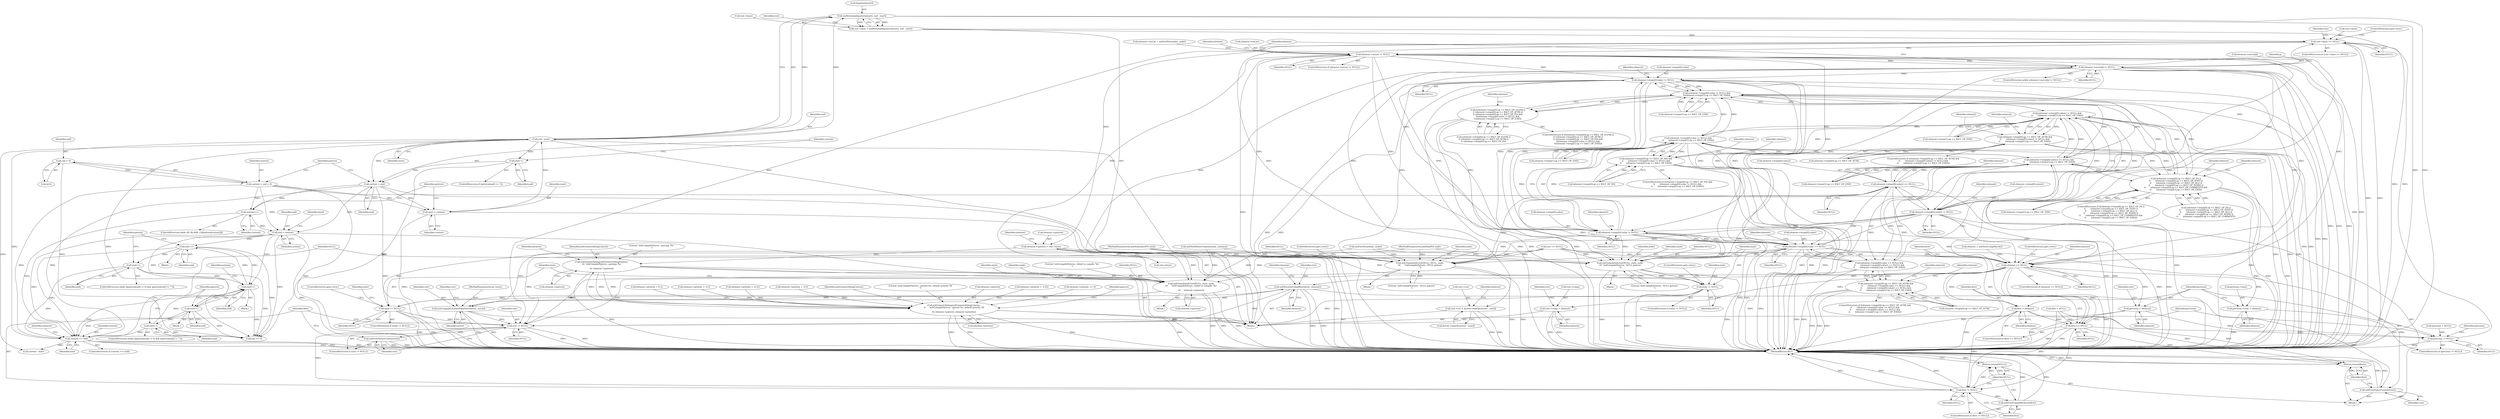 digraph "0_Chrome_094c773bb6c144f07b004ff3d1886100f157f4f6@pointer" {
"1000332" [label="(Call,xmlStrndup(&pattern[start], end - start))"];
"1000337" [label="(Call,end - start)"];
"1000284" [label="(Call,current == end)"];
"1000184" [label="(Call,current++)"];
"1000711" [label="(Call,current = end)"];
"1000709" [label="(Call,end++)"];
"1000164" [label="(Call,current = end = 0)"];
"1000166" [label="(Call,end = 0)"];
"1000258" [label="(Call,end++)"];
"1000186" [label="(Call,end = current)"];
"1000281" [label="(Call,end++)"];
"1000234" [label="(Call,end++)"];
"1000272" [label="(Call,end++)"];
"1000248" [label="(Call,end++)"];
"1000176" [label="(Call,start = current)"];
"1000328" [label="(Call,ctxt->base = xmlStrndup(&pattern[start], end - start))"];
"1000341" [label="(Call,ctxt->base == NULL)"];
"1000347" [label="(Call,ctxt->cur = &(ctxt->base)[current - start])"];
"1000359" [label="(Call,element->pattern = ctxt->base)"];
"1000398" [label="(Call,xsltGenericDebug(xsltGenericDebugContext,\n\t\t\t \"xsltCompilePattern : parsing '%s'\n\",\n\t\t\t element->pattern))"];
"1000417" [label="(Call,xsltTransformError(NULL, style, node,\n\t\t\t     \"xsltCompilePattern : failed to compile '%s'\n\",\n\t\t\t     element->pattern))"];
"1000426" [label="(Call,style != NULL)"];
"1000739" [label="(Call,ctxt != NULL)"];
"1000742" [label="(Call,xsltFreeParserContext(ctxt))"];
"1000745" [label="(Call,first != NULL)"];
"1000748" [label="(Call,xsltFreeCompMatchList(first))"];
"1000750" [label="(Return,return(NULL);)"];
"1000694" [label="(Call,xsltGenericDebug(xsltGenericDebugContext,\n\t\t     \"xsltCompilePattern : parsed %s, default priority %f\n\",\n\t\t\t element->pattern, element->priority))"];
"1000377" [label="(Call,element->nsList != NULL)"];
"1000288" [label="(Call,xsltTransformError(NULL, NULL, node,\n\t\t\t     \"xsltCompilePattern : NULL pattern\n\"))"];
"1000298" [label="(Call,element == NULL)"];
"1000304" [label="(Call,first == NULL)"];
"1000312" [label="(Call,previous != NULL)"];
"1000735" [label="(Return,return(first);)"];
"1000307" [label="(Call,first = element)"];
"1000315" [label="(Call,previous->next = element)"];
"1000320" [label="(Call,previous = element)"];
"1000323" [label="(Call,ctxt->comp = element)"];
"1000434" [label="(Call,xsltReverseCompMatch(ctxt, element))"];
"1000409" [label="(Call,xsltCompileLocationPathPattern(ctxt, novar))"];
"1000733" [label="(Call,xsltFreeParserContext(ctxt))"];
"1000384" [label="(Call,element->nsList[j] != NULL)"];
"1000476" [label="(Call,element->steps[0].value != NULL)"];
"1000475" [label="(Call,(element->steps[0].value != NULL) &&\n\t\t(element->steps[1].op == XSLT_OP_END))"];
"1000445" [label="(Call,((element->steps[0].op == XSLT_OP_ELEM) ||\n\t\t (element->steps[0].op == XSLT_OP_ATTR) ||\n\t\t (element->steps[0].op == XSLT_OP_PI)) &&\n\t\t(element->steps[0].value != NULL) &&\n\t\t(element->steps[1].op == XSLT_OP_END))"];
"1000507" [label="(Call,(element->steps[0].value2 != NULL) &&\n\t\t       (element->steps[1].op == XSLT_OP_END))"];
"1000497" [label="(Call,(element->steps[0].op == XSLT_OP_ATTR) &&\n\t\t       (element->steps[0].value2 != NULL) &&\n\t\t       (element->steps[1].op == XSLT_OP_END))"];
"1000545" [label="(Call,(element->steps[0].value != NULL) &&\n\t\t       (element->steps[1].op == XSLT_OP_END))"];
"1000535" [label="(Call,(element->steps[0].op == XSLT_OP_NS) &&\n\t\t       (element->steps[0].value != NULL) &&\n\t\t       (element->steps[1].op == XSLT_OP_END))"];
"1000593" [label="(Call,(element->steps[0].value2 == NULL) &&\n\t\t       (element->steps[1].op == XSLT_OP_END))"];
"1000583" [label="(Call,(element->steps[0].value == NULL) &&\n\t\t       (element->steps[0].value2 == NULL) &&\n\t\t       (element->steps[1].op == XSLT_OP_END))"];
"1000573" [label="(Call,(element->steps[0].op == XSLT_OP_ATTR) &&\n\t\t       (element->steps[0].value == NULL) &&\n\t\t       (element->steps[0].value2 == NULL) &&\n\t\t       (element->steps[1].op == XSLT_OP_END))"];
"1000621" [label="(Call,((element->steps[0].op == XSLT_OP_PI) ||\n\t\t       (element->steps[0].op == XSLT_OP_TEXT) ||\n\t\t       (element->steps[0].op == XSLT_OP_ALL) ||\n\t\t       (element->steps[0].op == XSLT_OP_NODE) ||\n\t\t       (element->steps[0].op == XSLT_OP_COMMENT)) &&\n\t\t       (element->steps[1].op == XSLT_OP_END))"];
"1000508" [label="(Call,element->steps[0].value2 != NULL)"];
"1000546" [label="(Call,element->steps[0].value != NULL)"];
"1000584" [label="(Call,element->steps[0].value == NULL)"];
"1000594" [label="(Call,element->steps[0].value2 == NULL)"];
"1000719" [label="(Call,xsltTransformError(NULL, style, node,\n\t\t\t \"xsltCompilePattern : NULL pattern\n\"))"];
"1000725" [label="(Call,style != NULL)"];
"1000283" [label="(ControlStructure,if (current == end))"];
"1000400" [label="(Literal,\"xsltCompilePattern : parsing '%s'\n\")"];
"1000177" [label="(Identifier,start)"];
"1000748" [label="(Call,xsltFreeCompMatchList(first))"];
"1000438" [label="(Call,element->priority == 0)"];
"1000694" [label="(Call,xsltGenericDebug(xsltGenericDebugContext,\n\t\t     \"xsltCompilePattern : parsed %s, default priority %f\n\",\n\t\t\t element->pattern, element->priority))"];
"1000385" [label="(Call,element->nsList[j])"];
"1000359" [label="(Call,element->pattern = ctxt->base)"];
"1000573" [label="(Call,(element->steps[0].op == XSLT_OP_ATTR) &&\n\t\t       (element->steps[0].value == NULL) &&\n\t\t       (element->steps[0].value2 == NULL) &&\n\t\t       (element->steps[1].op == XSLT_OP_END))"];
"1000420" [label="(Identifier,node)"];
"1000745" [label="(Call,first != NULL)"];
"1000744" [label="(ControlStructure,if (first != NULL))"];
"1000507" [label="(Call,(element->steps[0].value2 != NULL) &&\n\t\t       (element->steps[1].op == XSLT_OP_END))"];
"1000706" [label="(Identifier,pattern)"];
"1000536" [label="(Call,element->steps[0].op == XSLT_OP_NS)"];
"1000416" [label="(Block,)"];
"1000722" [label="(Identifier,node)"];
"1000727" [label="(Identifier,NULL)"];
"1000264" [label="(Identifier,pattern)"];
"1000406" [label="(Identifier,element)"];
"1000166" [label="(Call,end = 0)"];
"1000399" [label="(Identifier,xsltGenericDebugContext)"];
"1000484" [label="(Identifier,NULL)"];
"1000257" [label="(Block,)"];
"1000567" [label="(Identifier,element)"];
"1000187" [label="(Identifier,end)"];
"1000417" [label="(Call,xsltTransformError(NULL, style, node,\n\t\t\t     \"xsltCompilePattern : failed to compile '%s'\n\",\n\t\t\t     element->pattern))"];
"1000272" [label="(Call,end++)"];
"1000738" [label="(ControlStructure,if (ctxt != NULL))"];
"1000547" [label="(Call,element->steps[0].value)"];
"1000689" [label="(Call,element->priority = 0.5)"];
"1000615" [label="(Identifier,element)"];
"1000739" [label="(Call,ctxt != NULL)"];
"1000710" [label="(Identifier,end)"];
"1000498" [label="(Call,element->steps[0].op == XSLT_OP_ATTR)"];
"1000428" [label="(Identifier,NULL)"];
"1000302" [label="(ControlStructure,goto error;)"];
"1000233" [label="(Block,)"];
"1000332" [label="(Call,xmlStrndup(&pattern[start], end - start))"];
"1000260" [label="(ControlStructure,while ((pattern[end] != 0) && (pattern[end] != '\"')))"];
"1000747" [label="(Identifier,NULL)"];
"1000736" [label="(Identifier,first)"];
"1000175" [label="(Block,)"];
"1000298" [label="(Call,element == NULL)"];
"1000497" [label="(Call,(element->steps[0].op == XSLT_OP_ATTR) &&\n\t\t       (element->steps[0].value2 != NULL) &&\n\t\t       (element->steps[1].op == XSLT_OP_END))"];
"1000312" [label="(Call,previous != NULL)"];
"1000297" [label="(ControlStructure,if (element == NULL))"];
"1000109" [label="(MethodParameterIn,xsltStylesheetPtr style)"];
"1000691" [label="(Identifier,element)"];
"1000325" [label="(Identifier,ctxt)"];
"1000434" [label="(Call,xsltReverseCompMatch(ctxt, element))"];
"1000308" [label="(Identifier,first)"];
"1000188" [label="(Identifier,current)"];
"1000172" [label="(Identifier,pattern)"];
"1000426" [label="(Call,style != NULL)"];
"1000683" [label="(Identifier,element)"];
"1000179" [label="(ControlStructure,while (IS_BLANK_CH(pattern[current])))"];
"1000322" [label="(Identifier,element)"];
"1000743" [label="(Identifier,ctxt)"];
"1000594" [label="(Call,element->steps[0].value2 == NULL)"];
"1000339" [label="(Identifier,start)"];
"1000185" [label="(Identifier,current)"];
"1000316" [label="(Call,previous->next)"];
"1000751" [label="(Identifier,NULL)"];
"1000165" [label="(Identifier,current)"];
"1000700" [label="(Call,element->priority)"];
"1000361" [label="(Identifier,element)"];
"1000752" [label="(MethodReturn,RET)"];
"1000258" [label="(Call,end++)"];
"1000299" [label="(Identifier,element)"];
"1000330" [label="(Identifier,ctxt)"];
"1000681" [label="(Call,element->priority = -0.5)"];
"1000734" [label="(Identifier,ctxt)"];
"1000496" [label="(ControlStructure,if ((element->steps[0].op == XSLT_OP_ATTR) &&\n\t\t       (element->steps[0].value2 != NULL) &&\n\t\t       (element->steps[1].op == XSLT_OP_END)))"];
"1000732" [label="(ControlStructure,goto error;)"];
"1000740" [label="(Identifier,ctxt)"];
"1000366" [label="(Call,element->nsList = xmlGetNsList(doc, node))"];
"1000671" [label="(Call,element->steps[1].op == XSLT_OP_END)"];
"1000517" [label="(Call,element->steps[1].op == XSLT_OP_END)"];
"1000329" [label="(Call,ctxt->base)"];
"1000168" [label="(Literal,0)"];
"1000592" [label="(Identifier,NULL)"];
"1000324" [label="(Call,ctxt->comp)"];
"1000123" [label="(Call,previous = NULL)"];
"1000286" [label="(Identifier,end)"];
"1000565" [label="(Call,element->priority = -0.25)"];
"1000381" [label="(Identifier,NULL)"];
"1000333" [label="(Call,&pattern[start])"];
"1000433" [label="(ControlStructure,goto error;)"];
"1000119" [label="(Call,first = NULL)"];
"1000726" [label="(Identifier,style)"];
"1000595" [label="(Call,element->steps[0].value2)"];
"1000418" [label="(Identifier,NULL)"];
"1000327" [label="(Identifier,element)"];
"1000485" [label="(Call,element->steps[1].op == XSLT_OP_END)"];
"1000392" [label="(Identifier,j)"];
"1000419" [label="(Identifier,style)"];
"1000341" [label="(Call,ctxt->base == NULL)"];
"1000410" [label="(Identifier,ctxt)"];
"1000554" [label="(Identifier,NULL)"];
"1000715" [label="(Call,end == 0)"];
"1000259" [label="(Identifier,end)"];
"1000345" [label="(Identifier,NULL)"];
"1000376" [label="(ControlStructure,if (element->nsList != NULL))"];
"1000555" [label="(Call,element->steps[1].op == XSLT_OP_END)"];
"1000384" [label="(Call,element->nsList[j] != NULL)"];
"1000235" [label="(Identifier,end)"];
"1000741" [label="(Identifier,NULL)"];
"1000387" [label="(Identifier,element)"];
"1000284" [label="(Call,current == end)"];
"1000323" [label="(Call,ctxt->comp = element)"];
"1000306" [label="(Identifier,NULL)"];
"1000282" [label="(Identifier,end)"];
"1000742" [label="(Call,xsltFreeParserContext(ctxt))"];
"1000733" [label="(Call,xsltFreeParserContext(ctxt))"];
"1000446" [label="(Call,(element->steps[0].op == XSLT_OP_ELEM) ||\n\t\t (element->steps[0].op == XSLT_OP_ATTR) ||\n\t\t (element->steps[0].op == XSLT_OP_PI))"];
"1000300" [label="(Identifier,NULL)"];
"1000287" [label="(Block,)"];
"1000303" [label="(ControlStructure,if (first == NULL))"];
"1000713" [label="(Identifier,end)"];
"1000305" [label="(Identifier,first)"];
"1000427" [label="(Identifier,style)"];
"1000444" [label="(ControlStructure,if (((element->steps[0].op == XSLT_OP_ELEM) ||\n\t\t (element->steps[0].op == XSLT_OP_ATTR) ||\n\t\t (element->steps[0].op == XSLT_OP_PI)) &&\n\t\t(element->steps[0].value != NULL) &&\n\t\t(element->steps[1].op == XSLT_OP_END)))"];
"1000540" [label="(Identifier,element)"];
"1000190" [label="(Identifier,level)"];
"1000718" [label="(Block,)"];
"1000613" [label="(Call,element->priority = -0.5)"];
"1000409" [label="(Call,xsltCompileLocationPathPattern(ctxt, novar))"];
"1000440" [label="(Identifier,element)"];
"1000709" [label="(Call,end++)"];
"1000535" [label="(Call,(element->steps[0].op == XSLT_OP_NS) &&\n\t\t       (element->steps[0].value != NULL) &&\n\t\t       (element->steps[1].op == XSLT_OP_END))"];
"1000285" [label="(Identifier,current)"];
"1000476" [label="(Call,element->steps[0].value != NULL)"];
"1000719" [label="(Call,xsltTransformError(NULL, style, node,\n\t\t\t \"xsltCompilePattern : NULL pattern\n\"))"];
"1000291" [label="(Identifier,node)"];
"1000585" [label="(Call,element->steps[0].value)"];
"1000627" [label="(Identifier,element)"];
"1000186" [label="(Call,end = current)"];
"1000184" [label="(Call,current++)"];
"1000750" [label="(Return,return(NULL);)"];
"1000309" [label="(Identifier,element)"];
"1000435" [label="(Identifier,ctxt)"];
"1000343" [label="(Identifier,ctxt)"];
"1000342" [label="(Call,ctxt->base)"];
"1000411" [label="(Identifier,novar)"];
"1000711" [label="(Call,current = end)"];
"1000314" [label="(Identifier,NULL)"];
"1000383" [label="(ControlStructure,while (element->nsList[j] != NULL))"];
"1000583" [label="(Call,(element->steps[0].value == NULL) &&\n\t\t       (element->steps[0].value2 == NULL) &&\n\t\t       (element->steps[1].op == XSLT_OP_END))"];
"1000730" [label="(Identifier,style)"];
"1000337" [label="(Call,end - start)"];
"1000746" [label="(Identifier,first)"];
"1000695" [label="(Identifier,xsltGenericDebugContext)"];
"1000377" [label="(Call,element->nsList != NULL)"];
"1000292" [label="(Literal,\"xsltCompilePattern : NULL pattern\n\")"];
"1000534" [label="(ControlStructure,if ((element->steps[0].op == XSLT_OP_NS) &&\n\t\t       (element->steps[0].value != NULL) &&\n\t\t       (element->steps[1].op == XSLT_OP_END)))"];
"1000521" [label="(Identifier,element)"];
"1000315" [label="(Call,previous->next = element)"];
"1000240" [label="(Identifier,pattern)"];
"1000489" [label="(Identifier,element)"];
"1000234" [label="(Call,end++)"];
"1000108" [label="(MethodParameterIn,xmlNodePtr node)"];
"1000475" [label="(Call,(element->steps[0].value != NULL) &&\n\t\t(element->steps[1].op == XSLT_OP_END))"];
"1000620" [label="(ControlStructure,if (((element->steps[0].op == XSLT_OP_PI) ||\n\t\t       (element->steps[0].op == XSLT_OP_TEXT) ||\n\t\t       (element->steps[0].op == XSLT_OP_ALL) ||\n\t\t       (element->steps[0].op == XSLT_OP_NODE) ||\n\t\t       (element->steps[0].op == XSLT_OP_COMMENT)) &&\n\t\t       (element->steps[1].op == XSLT_OP_END)))"];
"1000248" [label="(Call,end++)"];
"1000363" [label="(Call,ctxt->base)"];
"1000176" [label="(Call,start = current)"];
"1000431" [label="(Identifier,style)"];
"1000546" [label="(Call,element->steps[0].value != NULL)"];
"1000351" [label="(Call,&(ctxt->base)[current - start])"];
"1000112" [label="(Block,)"];
"1000290" [label="(Identifier,NULL)"];
"1000516" [label="(Identifier,NULL)"];
"1000346" [label="(ControlStructure,goto error;)"];
"1000196" [label="(Identifier,pattern)"];
"1000502" [label="(Identifier,element)"];
"1000607" [label="(Identifier,element)"];
"1000349" [label="(Identifier,ctxt)"];
"1000149" [label="(Call,ctxt == NULL)"];
"1000293" [label="(ControlStructure,goto error;)"];
"1000445" [label="(Call,((element->steps[0].op == XSLT_OP_ELEM) ||\n\t\t (element->steps[0].op == XSLT_OP_ATTR) ||\n\t\t (element->steps[0].op == XSLT_OP_PI)) &&\n\t\t(element->steps[0].value != NULL) &&\n\t\t(element->steps[1].op == XSLT_OP_END))"];
"1000304" [label="(Call,first == NULL)"];
"1000545" [label="(Call,(element->steps[0].value != NULL) &&\n\t\t       (element->steps[1].op == XSLT_OP_END))"];
"1000574" [label="(Call,element->steps[0].op == XSLT_OP_ATTR)"];
"1000401" [label="(Call,element->pattern)"];
"1000572" [label="(ControlStructure,if ((element->steps[0].op == XSLT_OP_ATTR) &&\n\t\t       (element->steps[0].value == NULL) &&\n\t\t       (element->steps[0].value2 == NULL) &&\n\t\t       (element->steps[1].op == XSLT_OP_END)))"];
"1000725" [label="(Call,style != NULL)"];
"1000602" [label="(Identifier,NULL)"];
"1000347" [label="(Call,ctxt->cur = &(ctxt->base)[current - start])"];
"1000320" [label="(Call,previous = element)"];
"1000414" [label="(Identifier,ctxt)"];
"1000603" [label="(Call,element->steps[1].op == XSLT_OP_END)"];
"1000294" [label="(Call,element = xsltNewCompMatch())"];
"1000288" [label="(Call,xsltTransformError(NULL, NULL, node,\n\t\t\t     \"xsltCompilePattern : NULL pattern\n\"))"];
"1000338" [label="(Identifier,end)"];
"1000529" [label="(Identifier,element)"];
"1000289" [label="(Identifier,NULL)"];
"1000378" [label="(Call,element->nsList)"];
"1000696" [label="(Literal,\"xsltCompilePattern : parsed %s, default priority %f\n\")"];
"1000477" [label="(Call,element->steps[0].value)"];
"1000598" [label="(Identifier,element)"];
"1000348" [label="(Call,ctxt->cur)"];
"1000703" [label="(ControlStructure,if (pattern[end] == '|'))"];
"1000321" [label="(Identifier,previous)"];
"1000584" [label="(Call,element->steps[0].value == NULL)"];
"1000436" [label="(Identifier,element)"];
"1000313" [label="(Identifier,previous)"];
"1000721" [label="(Identifier,style)"];
"1000724" [label="(ControlStructure,if (style != NULL))"];
"1000368" [label="(Identifier,element)"];
"1000509" [label="(Call,element->steps[0].value2)"];
"1000295" [label="(Identifier,element)"];
"1000390" [label="(Identifier,NULL)"];
"1000712" [label="(Identifier,current)"];
"1000723" [label="(Literal,\"xsltCompilePattern : NULL pattern\n\")"];
"1000164" [label="(Call,current = end = 0)"];
"1000182" [label="(Identifier,pattern)"];
"1000578" [label="(Identifier,element)"];
"1000622" [label="(Call,(element->steps[0].op == XSLT_OP_PI) ||\n\t\t       (element->steps[0].op == XSLT_OP_TEXT) ||\n\t\t       (element->steps[0].op == XSLT_OP_ALL) ||\n\t\t       (element->steps[0].op == XSLT_OP_NODE) ||\n\t\t       (element->steps[0].op == XSLT_OP_COMMENT))"];
"1000508" [label="(Call,element->steps[0].value2 != NULL)"];
"1000145" [label="(Call,xsltNewParserContext(style, runtime))"];
"1000311" [label="(ControlStructure,if (previous != NULL))"];
"1000395" [label="(Identifier,element)"];
"1000178" [label="(Identifier,current)"];
"1000281" [label="(Call,end++)"];
"1000559" [label="(Identifier,element)"];
"1000236" [label="(ControlStructure,while ((pattern[end] != 0) && (pattern[end] != '\'')))"];
"1000735" [label="(Return,return(first);)"];
"1000328" [label="(Call,ctxt->base = xmlStrndup(&pattern[start], end - start))"];
"1000249" [label="(Identifier,end)"];
"1000621" [label="(Call,((element->steps[0].op == XSLT_OP_PI) ||\n\t\t       (element->steps[0].op == XSLT_OP_TEXT) ||\n\t\t       (element->steps[0].op == XSLT_OP_ALL) ||\n\t\t       (element->steps[0].op == XSLT_OP_NODE) ||\n\t\t       (element->steps[0].op == XSLT_OP_COMMENT)) &&\n\t\t       (element->steps[1].op == XSLT_OP_END))"];
"1000370" [label="(Call,xmlGetNsList(doc, node))"];
"1000593" [label="(Call,(element->steps[0].value2 == NULL) &&\n\t\t       (element->steps[1].op == XSLT_OP_END))"];
"1000273" [label="(Identifier,end)"];
"1000356" [label="(Call,current - start)"];
"1000111" [label="(MethodParameterIn,int novar)"];
"1000749" [label="(Identifier,first)"];
"1000425" [label="(ControlStructure,if (style != NULL))"];
"1000319" [label="(Identifier,element)"];
"1000340" [label="(ControlStructure,if (ctxt->base == NULL))"];
"1000421" [label="(Literal,\"xsltCompilePattern : failed to compile '%s'\n\")"];
"1000398" [label="(Call,xsltGenericDebug(xsltGenericDebugContext,\n\t\t\t \"xsltCompilePattern : parsing '%s'\n\",\n\t\t\t element->pattern))"];
"1000360" [label="(Call,element->pattern)"];
"1000422" [label="(Call,element->pattern)"];
"1000208" [label="(Block,)"];
"1000317" [label="(Identifier,previous)"];
"1000720" [label="(Identifier,NULL)"];
"1000307" [label="(Call,first = element)"];
"1000167" [label="(Identifier,end)"];
"1000697" [label="(Call,element->pattern)"];
"1000527" [label="(Call,element->priority = -0.25)"];
"1000332" -> "1000328"  [label="AST: "];
"1000332" -> "1000337"  [label="CFG: "];
"1000333" -> "1000332"  [label="AST: "];
"1000337" -> "1000332"  [label="AST: "];
"1000328" -> "1000332"  [label="CFG: "];
"1000332" -> "1000752"  [label="DDG: "];
"1000332" -> "1000752"  [label="DDG: "];
"1000332" -> "1000328"  [label="DDG: "];
"1000332" -> "1000328"  [label="DDG: "];
"1000337" -> "1000332"  [label="DDG: "];
"1000337" -> "1000332"  [label="DDG: "];
"1000337" -> "1000339"  [label="CFG: "];
"1000338" -> "1000337"  [label="AST: "];
"1000339" -> "1000337"  [label="AST: "];
"1000337" -> "1000752"  [label="DDG: "];
"1000337" -> "1000752"  [label="DDG: "];
"1000284" -> "1000337"  [label="DDG: "];
"1000176" -> "1000337"  [label="DDG: "];
"1000337" -> "1000356"  [label="DDG: "];
"1000337" -> "1000709"  [label="DDG: "];
"1000337" -> "1000711"  [label="DDG: "];
"1000337" -> "1000715"  [label="DDG: "];
"1000284" -> "1000283"  [label="AST: "];
"1000284" -> "1000286"  [label="CFG: "];
"1000285" -> "1000284"  [label="AST: "];
"1000286" -> "1000284"  [label="AST: "];
"1000289" -> "1000284"  [label="CFG: "];
"1000295" -> "1000284"  [label="CFG: "];
"1000284" -> "1000752"  [label="DDG: "];
"1000284" -> "1000752"  [label="DDG: "];
"1000284" -> "1000752"  [label="DDG: "];
"1000184" -> "1000284"  [label="DDG: "];
"1000711" -> "1000284"  [label="DDG: "];
"1000164" -> "1000284"  [label="DDG: "];
"1000258" -> "1000284"  [label="DDG: "];
"1000186" -> "1000284"  [label="DDG: "];
"1000281" -> "1000284"  [label="DDG: "];
"1000234" -> "1000284"  [label="DDG: "];
"1000272" -> "1000284"  [label="DDG: "];
"1000248" -> "1000284"  [label="DDG: "];
"1000284" -> "1000356"  [label="DDG: "];
"1000184" -> "1000179"  [label="AST: "];
"1000184" -> "1000185"  [label="CFG: "];
"1000185" -> "1000184"  [label="AST: "];
"1000182" -> "1000184"  [label="CFG: "];
"1000711" -> "1000184"  [label="DDG: "];
"1000164" -> "1000184"  [label="DDG: "];
"1000184" -> "1000186"  [label="DDG: "];
"1000711" -> "1000175"  [label="AST: "];
"1000711" -> "1000713"  [label="CFG: "];
"1000712" -> "1000711"  [label="AST: "];
"1000713" -> "1000711"  [label="AST: "];
"1000172" -> "1000711"  [label="CFG: "];
"1000711" -> "1000752"  [label="DDG: "];
"1000711" -> "1000176"  [label="DDG: "];
"1000711" -> "1000186"  [label="DDG: "];
"1000709" -> "1000711"  [label="DDG: "];
"1000709" -> "1000703"  [label="AST: "];
"1000709" -> "1000710"  [label="CFG: "];
"1000710" -> "1000709"  [label="AST: "];
"1000712" -> "1000709"  [label="CFG: "];
"1000709" -> "1000715"  [label="DDG: "];
"1000164" -> "1000112"  [label="AST: "];
"1000164" -> "1000166"  [label="CFG: "];
"1000165" -> "1000164"  [label="AST: "];
"1000166" -> "1000164"  [label="AST: "];
"1000172" -> "1000164"  [label="CFG: "];
"1000164" -> "1000752"  [label="DDG: "];
"1000166" -> "1000164"  [label="DDG: "];
"1000164" -> "1000176"  [label="DDG: "];
"1000164" -> "1000186"  [label="DDG: "];
"1000166" -> "1000168"  [label="CFG: "];
"1000167" -> "1000166"  [label="AST: "];
"1000168" -> "1000166"  [label="AST: "];
"1000166" -> "1000715"  [label="DDG: "];
"1000258" -> "1000257"  [label="AST: "];
"1000258" -> "1000259"  [label="CFG: "];
"1000259" -> "1000258"  [label="AST: "];
"1000264" -> "1000258"  [label="CFG: "];
"1000186" -> "1000258"  [label="DDG: "];
"1000281" -> "1000258"  [label="DDG: "];
"1000258" -> "1000272"  [label="DDG: "];
"1000258" -> "1000281"  [label="DDG: "];
"1000258" -> "1000715"  [label="DDG: "];
"1000186" -> "1000175"  [label="AST: "];
"1000186" -> "1000188"  [label="CFG: "];
"1000187" -> "1000186"  [label="AST: "];
"1000188" -> "1000186"  [label="AST: "];
"1000190" -> "1000186"  [label="CFG: "];
"1000186" -> "1000752"  [label="DDG: "];
"1000186" -> "1000234"  [label="DDG: "];
"1000186" -> "1000281"  [label="DDG: "];
"1000186" -> "1000715"  [label="DDG: "];
"1000281" -> "1000208"  [label="AST: "];
"1000281" -> "1000282"  [label="CFG: "];
"1000282" -> "1000281"  [label="AST: "];
"1000196" -> "1000281"  [label="CFG: "];
"1000281" -> "1000234"  [label="DDG: "];
"1000234" -> "1000281"  [label="DDG: "];
"1000272" -> "1000281"  [label="DDG: "];
"1000248" -> "1000281"  [label="DDG: "];
"1000281" -> "1000715"  [label="DDG: "];
"1000234" -> "1000233"  [label="AST: "];
"1000234" -> "1000235"  [label="CFG: "];
"1000235" -> "1000234"  [label="AST: "];
"1000240" -> "1000234"  [label="CFG: "];
"1000234" -> "1000248"  [label="DDG: "];
"1000234" -> "1000715"  [label="DDG: "];
"1000272" -> "1000260"  [label="AST: "];
"1000272" -> "1000273"  [label="CFG: "];
"1000273" -> "1000272"  [label="AST: "];
"1000264" -> "1000272"  [label="CFG: "];
"1000272" -> "1000715"  [label="DDG: "];
"1000248" -> "1000236"  [label="AST: "];
"1000248" -> "1000249"  [label="CFG: "];
"1000249" -> "1000248"  [label="AST: "];
"1000240" -> "1000248"  [label="CFG: "];
"1000248" -> "1000715"  [label="DDG: "];
"1000176" -> "1000175"  [label="AST: "];
"1000176" -> "1000178"  [label="CFG: "];
"1000177" -> "1000176"  [label="AST: "];
"1000178" -> "1000176"  [label="AST: "];
"1000182" -> "1000176"  [label="CFG: "];
"1000176" -> "1000752"  [label="DDG: "];
"1000328" -> "1000175"  [label="AST: "];
"1000329" -> "1000328"  [label="AST: "];
"1000343" -> "1000328"  [label="CFG: "];
"1000328" -> "1000752"  [label="DDG: "];
"1000328" -> "1000341"  [label="DDG: "];
"1000341" -> "1000340"  [label="AST: "];
"1000341" -> "1000345"  [label="CFG: "];
"1000342" -> "1000341"  [label="AST: "];
"1000345" -> "1000341"  [label="AST: "];
"1000346" -> "1000341"  [label="CFG: "];
"1000349" -> "1000341"  [label="CFG: "];
"1000341" -> "1000752"  [label="DDG: "];
"1000341" -> "1000752"  [label="DDG: "];
"1000304" -> "1000341"  [label="DDG: "];
"1000312" -> "1000341"  [label="DDG: "];
"1000341" -> "1000347"  [label="DDG: "];
"1000341" -> "1000359"  [label="DDG: "];
"1000341" -> "1000377"  [label="DDG: "];
"1000341" -> "1000739"  [label="DDG: "];
"1000347" -> "1000175"  [label="AST: "];
"1000347" -> "1000351"  [label="CFG: "];
"1000348" -> "1000347"  [label="AST: "];
"1000351" -> "1000347"  [label="AST: "];
"1000361" -> "1000347"  [label="CFG: "];
"1000347" -> "1000752"  [label="DDG: "];
"1000347" -> "1000752"  [label="DDG: "];
"1000359" -> "1000175"  [label="AST: "];
"1000359" -> "1000363"  [label="CFG: "];
"1000360" -> "1000359"  [label="AST: "];
"1000363" -> "1000359"  [label="AST: "];
"1000368" -> "1000359"  [label="CFG: "];
"1000359" -> "1000752"  [label="DDG: "];
"1000359" -> "1000398"  [label="DDG: "];
"1000398" -> "1000175"  [label="AST: "];
"1000398" -> "1000401"  [label="CFG: "];
"1000399" -> "1000398"  [label="AST: "];
"1000400" -> "1000398"  [label="AST: "];
"1000401" -> "1000398"  [label="AST: "];
"1000406" -> "1000398"  [label="CFG: "];
"1000398" -> "1000752"  [label="DDG: "];
"1000398" -> "1000752"  [label="DDG: "];
"1000694" -> "1000398"  [label="DDG: "];
"1000398" -> "1000417"  [label="DDG: "];
"1000398" -> "1000694"  [label="DDG: "];
"1000398" -> "1000694"  [label="DDG: "];
"1000417" -> "1000416"  [label="AST: "];
"1000417" -> "1000422"  [label="CFG: "];
"1000418" -> "1000417"  [label="AST: "];
"1000419" -> "1000417"  [label="AST: "];
"1000420" -> "1000417"  [label="AST: "];
"1000421" -> "1000417"  [label="AST: "];
"1000422" -> "1000417"  [label="AST: "];
"1000427" -> "1000417"  [label="CFG: "];
"1000417" -> "1000752"  [label="DDG: "];
"1000417" -> "1000752"  [label="DDG: "];
"1000417" -> "1000752"  [label="DDG: "];
"1000384" -> "1000417"  [label="DDG: "];
"1000377" -> "1000417"  [label="DDG: "];
"1000145" -> "1000417"  [label="DDG: "];
"1000109" -> "1000417"  [label="DDG: "];
"1000370" -> "1000417"  [label="DDG: "];
"1000108" -> "1000417"  [label="DDG: "];
"1000417" -> "1000426"  [label="DDG: "];
"1000417" -> "1000426"  [label="DDG: "];
"1000426" -> "1000425"  [label="AST: "];
"1000426" -> "1000428"  [label="CFG: "];
"1000427" -> "1000426"  [label="AST: "];
"1000428" -> "1000426"  [label="AST: "];
"1000431" -> "1000426"  [label="CFG: "];
"1000433" -> "1000426"  [label="CFG: "];
"1000426" -> "1000752"  [label="DDG: "];
"1000426" -> "1000752"  [label="DDG: "];
"1000109" -> "1000426"  [label="DDG: "];
"1000426" -> "1000739"  [label="DDG: "];
"1000739" -> "1000738"  [label="AST: "];
"1000739" -> "1000741"  [label="CFG: "];
"1000740" -> "1000739"  [label="AST: "];
"1000741" -> "1000739"  [label="AST: "];
"1000743" -> "1000739"  [label="CFG: "];
"1000746" -> "1000739"  [label="CFG: "];
"1000739" -> "1000752"  [label="DDG: "];
"1000739" -> "1000752"  [label="DDG: "];
"1000409" -> "1000739"  [label="DDG: "];
"1000434" -> "1000739"  [label="DDG: "];
"1000149" -> "1000739"  [label="DDG: "];
"1000288" -> "1000739"  [label="DDG: "];
"1000725" -> "1000739"  [label="DDG: "];
"1000298" -> "1000739"  [label="DDG: "];
"1000739" -> "1000742"  [label="DDG: "];
"1000739" -> "1000745"  [label="DDG: "];
"1000742" -> "1000738"  [label="AST: "];
"1000742" -> "1000743"  [label="CFG: "];
"1000743" -> "1000742"  [label="AST: "];
"1000746" -> "1000742"  [label="CFG: "];
"1000742" -> "1000752"  [label="DDG: "];
"1000742" -> "1000752"  [label="DDG: "];
"1000745" -> "1000744"  [label="AST: "];
"1000745" -> "1000747"  [label="CFG: "];
"1000746" -> "1000745"  [label="AST: "];
"1000747" -> "1000745"  [label="AST: "];
"1000749" -> "1000745"  [label="CFG: "];
"1000751" -> "1000745"  [label="CFG: "];
"1000745" -> "1000752"  [label="DDG: "];
"1000745" -> "1000752"  [label="DDG: "];
"1000745" -> "1000752"  [label="DDG: "];
"1000304" -> "1000745"  [label="DDG: "];
"1000119" -> "1000745"  [label="DDG: "];
"1000307" -> "1000745"  [label="DDG: "];
"1000745" -> "1000748"  [label="DDG: "];
"1000745" -> "1000750"  [label="DDG: "];
"1000748" -> "1000744"  [label="AST: "];
"1000748" -> "1000749"  [label="CFG: "];
"1000749" -> "1000748"  [label="AST: "];
"1000751" -> "1000748"  [label="CFG: "];
"1000748" -> "1000752"  [label="DDG: "];
"1000748" -> "1000752"  [label="DDG: "];
"1000750" -> "1000112"  [label="AST: "];
"1000750" -> "1000751"  [label="CFG: "];
"1000751" -> "1000750"  [label="AST: "];
"1000752" -> "1000750"  [label="CFG: "];
"1000750" -> "1000752"  [label="DDG: "];
"1000751" -> "1000750"  [label="DDG: "];
"1000694" -> "1000175"  [label="AST: "];
"1000694" -> "1000700"  [label="CFG: "];
"1000695" -> "1000694"  [label="AST: "];
"1000696" -> "1000694"  [label="AST: "];
"1000697" -> "1000694"  [label="AST: "];
"1000700" -> "1000694"  [label="AST: "];
"1000706" -> "1000694"  [label="CFG: "];
"1000694" -> "1000752"  [label="DDG: "];
"1000694" -> "1000752"  [label="DDG: "];
"1000694" -> "1000752"  [label="DDG: "];
"1000694" -> "1000752"  [label="DDG: "];
"1000613" -> "1000694"  [label="DDG: "];
"1000681" -> "1000694"  [label="DDG: "];
"1000689" -> "1000694"  [label="DDG: "];
"1000527" -> "1000694"  [label="DDG: "];
"1000565" -> "1000694"  [label="DDG: "];
"1000438" -> "1000694"  [label="DDG: "];
"1000377" -> "1000376"  [label="AST: "];
"1000377" -> "1000381"  [label="CFG: "];
"1000378" -> "1000377"  [label="AST: "];
"1000381" -> "1000377"  [label="AST: "];
"1000387" -> "1000377"  [label="CFG: "];
"1000395" -> "1000377"  [label="CFG: "];
"1000377" -> "1000752"  [label="DDG: "];
"1000377" -> "1000752"  [label="DDG: "];
"1000377" -> "1000752"  [label="DDG: "];
"1000377" -> "1000288"  [label="DDG: "];
"1000377" -> "1000298"  [label="DDG: "];
"1000366" -> "1000377"  [label="DDG: "];
"1000384" -> "1000377"  [label="DDG: "];
"1000377" -> "1000384"  [label="DDG: "];
"1000377" -> "1000476"  [label="DDG: "];
"1000377" -> "1000508"  [label="DDG: "];
"1000377" -> "1000546"  [label="DDG: "];
"1000377" -> "1000584"  [label="DDG: "];
"1000377" -> "1000719"  [label="DDG: "];
"1000288" -> "1000287"  [label="AST: "];
"1000288" -> "1000292"  [label="CFG: "];
"1000289" -> "1000288"  [label="AST: "];
"1000290" -> "1000288"  [label="AST: "];
"1000291" -> "1000288"  [label="AST: "];
"1000292" -> "1000288"  [label="AST: "];
"1000293" -> "1000288"  [label="CFG: "];
"1000288" -> "1000752"  [label="DDG: "];
"1000288" -> "1000752"  [label="DDG: "];
"1000149" -> "1000288"  [label="DDG: "];
"1000546" -> "1000288"  [label="DDG: "];
"1000594" -> "1000288"  [label="DDG: "];
"1000584" -> "1000288"  [label="DDG: "];
"1000508" -> "1000288"  [label="DDG: "];
"1000384" -> "1000288"  [label="DDG: "];
"1000476" -> "1000288"  [label="DDG: "];
"1000370" -> "1000288"  [label="DDG: "];
"1000108" -> "1000288"  [label="DDG: "];
"1000298" -> "1000297"  [label="AST: "];
"1000298" -> "1000300"  [label="CFG: "];
"1000299" -> "1000298"  [label="AST: "];
"1000300" -> "1000298"  [label="AST: "];
"1000302" -> "1000298"  [label="CFG: "];
"1000305" -> "1000298"  [label="CFG: "];
"1000298" -> "1000752"  [label="DDG: "];
"1000298" -> "1000752"  [label="DDG: "];
"1000294" -> "1000298"  [label="DDG: "];
"1000149" -> "1000298"  [label="DDG: "];
"1000546" -> "1000298"  [label="DDG: "];
"1000594" -> "1000298"  [label="DDG: "];
"1000584" -> "1000298"  [label="DDG: "];
"1000508" -> "1000298"  [label="DDG: "];
"1000384" -> "1000298"  [label="DDG: "];
"1000476" -> "1000298"  [label="DDG: "];
"1000298" -> "1000304"  [label="DDG: "];
"1000298" -> "1000307"  [label="DDG: "];
"1000298" -> "1000315"  [label="DDG: "];
"1000298" -> "1000320"  [label="DDG: "];
"1000298" -> "1000323"  [label="DDG: "];
"1000298" -> "1000434"  [label="DDG: "];
"1000304" -> "1000303"  [label="AST: "];
"1000304" -> "1000306"  [label="CFG: "];
"1000305" -> "1000304"  [label="AST: "];
"1000306" -> "1000304"  [label="AST: "];
"1000308" -> "1000304"  [label="CFG: "];
"1000313" -> "1000304"  [label="CFG: "];
"1000304" -> "1000752"  [label="DDG: "];
"1000304" -> "1000752"  [label="DDG: "];
"1000119" -> "1000304"  [label="DDG: "];
"1000307" -> "1000304"  [label="DDG: "];
"1000304" -> "1000312"  [label="DDG: "];
"1000304" -> "1000735"  [label="DDG: "];
"1000312" -> "1000311"  [label="AST: "];
"1000312" -> "1000314"  [label="CFG: "];
"1000313" -> "1000312"  [label="AST: "];
"1000314" -> "1000312"  [label="AST: "];
"1000317" -> "1000312"  [label="CFG: "];
"1000321" -> "1000312"  [label="CFG: "];
"1000312" -> "1000752"  [label="DDG: "];
"1000320" -> "1000312"  [label="DDG: "];
"1000123" -> "1000312"  [label="DDG: "];
"1000735" -> "1000112"  [label="AST: "];
"1000735" -> "1000736"  [label="CFG: "];
"1000736" -> "1000735"  [label="AST: "];
"1000752" -> "1000735"  [label="CFG: "];
"1000735" -> "1000752"  [label="DDG: "];
"1000736" -> "1000735"  [label="DDG: "];
"1000119" -> "1000735"  [label="DDG: "];
"1000307" -> "1000735"  [label="DDG: "];
"1000307" -> "1000303"  [label="AST: "];
"1000307" -> "1000309"  [label="CFG: "];
"1000308" -> "1000307"  [label="AST: "];
"1000309" -> "1000307"  [label="AST: "];
"1000321" -> "1000307"  [label="CFG: "];
"1000307" -> "1000752"  [label="DDG: "];
"1000315" -> "1000311"  [label="AST: "];
"1000315" -> "1000319"  [label="CFG: "];
"1000316" -> "1000315"  [label="AST: "];
"1000319" -> "1000315"  [label="AST: "];
"1000321" -> "1000315"  [label="CFG: "];
"1000315" -> "1000752"  [label="DDG: "];
"1000320" -> "1000175"  [label="AST: "];
"1000320" -> "1000322"  [label="CFG: "];
"1000321" -> "1000320"  [label="AST: "];
"1000322" -> "1000320"  [label="AST: "];
"1000325" -> "1000320"  [label="CFG: "];
"1000320" -> "1000752"  [label="DDG: "];
"1000323" -> "1000175"  [label="AST: "];
"1000323" -> "1000327"  [label="CFG: "];
"1000324" -> "1000323"  [label="AST: "];
"1000327" -> "1000323"  [label="AST: "];
"1000330" -> "1000323"  [label="CFG: "];
"1000323" -> "1000752"  [label="DDG: "];
"1000323" -> "1000752"  [label="DDG: "];
"1000434" -> "1000175"  [label="AST: "];
"1000434" -> "1000436"  [label="CFG: "];
"1000435" -> "1000434"  [label="AST: "];
"1000436" -> "1000434"  [label="AST: "];
"1000440" -> "1000434"  [label="CFG: "];
"1000434" -> "1000752"  [label="DDG: "];
"1000434" -> "1000752"  [label="DDG: "];
"1000434" -> "1000409"  [label="DDG: "];
"1000409" -> "1000434"  [label="DDG: "];
"1000434" -> "1000733"  [label="DDG: "];
"1000409" -> "1000175"  [label="AST: "];
"1000409" -> "1000411"  [label="CFG: "];
"1000410" -> "1000409"  [label="AST: "];
"1000411" -> "1000409"  [label="AST: "];
"1000414" -> "1000409"  [label="CFG: "];
"1000409" -> "1000752"  [label="DDG: "];
"1000409" -> "1000752"  [label="DDG: "];
"1000149" -> "1000409"  [label="DDG: "];
"1000111" -> "1000409"  [label="DDG: "];
"1000733" -> "1000112"  [label="AST: "];
"1000733" -> "1000734"  [label="CFG: "];
"1000734" -> "1000733"  [label="AST: "];
"1000736" -> "1000733"  [label="CFG: "];
"1000733" -> "1000752"  [label="DDG: "];
"1000733" -> "1000752"  [label="DDG: "];
"1000149" -> "1000733"  [label="DDG: "];
"1000384" -> "1000383"  [label="AST: "];
"1000384" -> "1000390"  [label="CFG: "];
"1000385" -> "1000384"  [label="AST: "];
"1000390" -> "1000384"  [label="AST: "];
"1000392" -> "1000384"  [label="CFG: "];
"1000395" -> "1000384"  [label="CFG: "];
"1000384" -> "1000752"  [label="DDG: "];
"1000384" -> "1000752"  [label="DDG: "];
"1000384" -> "1000752"  [label="DDG: "];
"1000384" -> "1000476"  [label="DDG: "];
"1000384" -> "1000508"  [label="DDG: "];
"1000384" -> "1000546"  [label="DDG: "];
"1000384" -> "1000584"  [label="DDG: "];
"1000384" -> "1000719"  [label="DDG: "];
"1000476" -> "1000475"  [label="AST: "];
"1000476" -> "1000484"  [label="CFG: "];
"1000477" -> "1000476"  [label="AST: "];
"1000484" -> "1000476"  [label="AST: "];
"1000489" -> "1000476"  [label="CFG: "];
"1000475" -> "1000476"  [label="CFG: "];
"1000476" -> "1000752"  [label="DDG: "];
"1000476" -> "1000752"  [label="DDG: "];
"1000476" -> "1000475"  [label="DDG: "];
"1000476" -> "1000475"  [label="DDG: "];
"1000546" -> "1000476"  [label="DDG: "];
"1000584" -> "1000476"  [label="DDG: "];
"1000476" -> "1000508"  [label="DDG: "];
"1000476" -> "1000546"  [label="DDG: "];
"1000476" -> "1000546"  [label="DDG: "];
"1000476" -> "1000584"  [label="DDG: "];
"1000476" -> "1000584"  [label="DDG: "];
"1000476" -> "1000719"  [label="DDG: "];
"1000475" -> "1000445"  [label="AST: "];
"1000475" -> "1000485"  [label="CFG: "];
"1000485" -> "1000475"  [label="AST: "];
"1000445" -> "1000475"  [label="CFG: "];
"1000475" -> "1000752"  [label="DDG: "];
"1000475" -> "1000752"  [label="DDG: "];
"1000475" -> "1000445"  [label="DDG: "];
"1000475" -> "1000445"  [label="DDG: "];
"1000545" -> "1000475"  [label="DDG: "];
"1000621" -> "1000475"  [label="DDG: "];
"1000593" -> "1000475"  [label="DDG: "];
"1000507" -> "1000475"  [label="DDG: "];
"1000485" -> "1000475"  [label="DDG: "];
"1000485" -> "1000475"  [label="DDG: "];
"1000475" -> "1000507"  [label="DDG: "];
"1000475" -> "1000545"  [label="DDG: "];
"1000475" -> "1000593"  [label="DDG: "];
"1000475" -> "1000621"  [label="DDG: "];
"1000445" -> "1000444"  [label="AST: "];
"1000445" -> "1000446"  [label="CFG: "];
"1000446" -> "1000445"  [label="AST: "];
"1000502" -> "1000445"  [label="CFG: "];
"1000445" -> "1000752"  [label="DDG: "];
"1000445" -> "1000752"  [label="DDG: "];
"1000445" -> "1000752"  [label="DDG: "];
"1000446" -> "1000445"  [label="DDG: "];
"1000446" -> "1000445"  [label="DDG: "];
"1000507" -> "1000497"  [label="AST: "];
"1000507" -> "1000508"  [label="CFG: "];
"1000507" -> "1000517"  [label="CFG: "];
"1000508" -> "1000507"  [label="AST: "];
"1000517" -> "1000507"  [label="AST: "];
"1000497" -> "1000507"  [label="CFG: "];
"1000507" -> "1000752"  [label="DDG: "];
"1000507" -> "1000752"  [label="DDG: "];
"1000507" -> "1000497"  [label="DDG: "];
"1000507" -> "1000497"  [label="DDG: "];
"1000508" -> "1000507"  [label="DDG: "];
"1000508" -> "1000507"  [label="DDG: "];
"1000517" -> "1000507"  [label="DDG: "];
"1000517" -> "1000507"  [label="DDG: "];
"1000545" -> "1000507"  [label="DDG: "];
"1000621" -> "1000507"  [label="DDG: "];
"1000593" -> "1000507"  [label="DDG: "];
"1000507" -> "1000545"  [label="DDG: "];
"1000507" -> "1000593"  [label="DDG: "];
"1000507" -> "1000621"  [label="DDG: "];
"1000497" -> "1000496"  [label="AST: "];
"1000497" -> "1000498"  [label="CFG: "];
"1000498" -> "1000497"  [label="AST: "];
"1000529" -> "1000497"  [label="CFG: "];
"1000540" -> "1000497"  [label="CFG: "];
"1000497" -> "1000752"  [label="DDG: "];
"1000497" -> "1000752"  [label="DDG: "];
"1000497" -> "1000752"  [label="DDG: "];
"1000498" -> "1000497"  [label="DDG: "];
"1000498" -> "1000497"  [label="DDG: "];
"1000545" -> "1000535"  [label="AST: "];
"1000545" -> "1000546"  [label="CFG: "];
"1000545" -> "1000555"  [label="CFG: "];
"1000546" -> "1000545"  [label="AST: "];
"1000555" -> "1000545"  [label="AST: "];
"1000535" -> "1000545"  [label="CFG: "];
"1000545" -> "1000752"  [label="DDG: "];
"1000545" -> "1000752"  [label="DDG: "];
"1000545" -> "1000535"  [label="DDG: "];
"1000545" -> "1000535"  [label="DDG: "];
"1000546" -> "1000545"  [label="DDG: "];
"1000546" -> "1000545"  [label="DDG: "];
"1000555" -> "1000545"  [label="DDG: "];
"1000555" -> "1000545"  [label="DDG: "];
"1000621" -> "1000545"  [label="DDG: "];
"1000593" -> "1000545"  [label="DDG: "];
"1000545" -> "1000593"  [label="DDG: "];
"1000545" -> "1000621"  [label="DDG: "];
"1000535" -> "1000534"  [label="AST: "];
"1000535" -> "1000536"  [label="CFG: "];
"1000536" -> "1000535"  [label="AST: "];
"1000567" -> "1000535"  [label="CFG: "];
"1000578" -> "1000535"  [label="CFG: "];
"1000535" -> "1000752"  [label="DDG: "];
"1000535" -> "1000752"  [label="DDG: "];
"1000535" -> "1000752"  [label="DDG: "];
"1000536" -> "1000535"  [label="DDG: "];
"1000536" -> "1000535"  [label="DDG: "];
"1000593" -> "1000583"  [label="AST: "];
"1000593" -> "1000594"  [label="CFG: "];
"1000593" -> "1000603"  [label="CFG: "];
"1000594" -> "1000593"  [label="AST: "];
"1000603" -> "1000593"  [label="AST: "];
"1000583" -> "1000593"  [label="CFG: "];
"1000593" -> "1000752"  [label="DDG: "];
"1000593" -> "1000752"  [label="DDG: "];
"1000593" -> "1000583"  [label="DDG: "];
"1000593" -> "1000583"  [label="DDG: "];
"1000594" -> "1000593"  [label="DDG: "];
"1000594" -> "1000593"  [label="DDG: "];
"1000603" -> "1000593"  [label="DDG: "];
"1000603" -> "1000593"  [label="DDG: "];
"1000621" -> "1000593"  [label="DDG: "];
"1000593" -> "1000621"  [label="DDG: "];
"1000583" -> "1000573"  [label="AST: "];
"1000583" -> "1000584"  [label="CFG: "];
"1000584" -> "1000583"  [label="AST: "];
"1000573" -> "1000583"  [label="CFG: "];
"1000583" -> "1000752"  [label="DDG: "];
"1000583" -> "1000752"  [label="DDG: "];
"1000583" -> "1000573"  [label="DDG: "];
"1000583" -> "1000573"  [label="DDG: "];
"1000584" -> "1000583"  [label="DDG: "];
"1000584" -> "1000583"  [label="DDG: "];
"1000573" -> "1000572"  [label="AST: "];
"1000573" -> "1000574"  [label="CFG: "];
"1000574" -> "1000573"  [label="AST: "];
"1000615" -> "1000573"  [label="CFG: "];
"1000627" -> "1000573"  [label="CFG: "];
"1000573" -> "1000752"  [label="DDG: "];
"1000573" -> "1000752"  [label="DDG: "];
"1000573" -> "1000752"  [label="DDG: "];
"1000574" -> "1000573"  [label="DDG: "];
"1000574" -> "1000573"  [label="DDG: "];
"1000621" -> "1000620"  [label="AST: "];
"1000621" -> "1000622"  [label="CFG: "];
"1000621" -> "1000671"  [label="CFG: "];
"1000622" -> "1000621"  [label="AST: "];
"1000671" -> "1000621"  [label="AST: "];
"1000683" -> "1000621"  [label="CFG: "];
"1000691" -> "1000621"  [label="CFG: "];
"1000621" -> "1000752"  [label="DDG: "];
"1000621" -> "1000752"  [label="DDG: "];
"1000621" -> "1000752"  [label="DDG: "];
"1000622" -> "1000621"  [label="DDG: "];
"1000622" -> "1000621"  [label="DDG: "];
"1000671" -> "1000621"  [label="DDG: "];
"1000671" -> "1000621"  [label="DDG: "];
"1000508" -> "1000516"  [label="CFG: "];
"1000509" -> "1000508"  [label="AST: "];
"1000516" -> "1000508"  [label="AST: "];
"1000521" -> "1000508"  [label="CFG: "];
"1000508" -> "1000752"  [label="DDG: "];
"1000508" -> "1000752"  [label="DDG: "];
"1000594" -> "1000508"  [label="DDG: "];
"1000508" -> "1000546"  [label="DDG: "];
"1000508" -> "1000584"  [label="DDG: "];
"1000508" -> "1000594"  [label="DDG: "];
"1000508" -> "1000719"  [label="DDG: "];
"1000546" -> "1000554"  [label="CFG: "];
"1000547" -> "1000546"  [label="AST: "];
"1000554" -> "1000546"  [label="AST: "];
"1000559" -> "1000546"  [label="CFG: "];
"1000546" -> "1000752"  [label="DDG: "];
"1000546" -> "1000752"  [label="DDG: "];
"1000584" -> "1000546"  [label="DDG: "];
"1000546" -> "1000584"  [label="DDG: "];
"1000546" -> "1000584"  [label="DDG: "];
"1000546" -> "1000719"  [label="DDG: "];
"1000584" -> "1000592"  [label="CFG: "];
"1000585" -> "1000584"  [label="AST: "];
"1000592" -> "1000584"  [label="AST: "];
"1000598" -> "1000584"  [label="CFG: "];
"1000584" -> "1000752"  [label="DDG: "];
"1000584" -> "1000752"  [label="DDG: "];
"1000584" -> "1000594"  [label="DDG: "];
"1000584" -> "1000719"  [label="DDG: "];
"1000594" -> "1000602"  [label="CFG: "];
"1000595" -> "1000594"  [label="AST: "];
"1000602" -> "1000594"  [label="AST: "];
"1000607" -> "1000594"  [label="CFG: "];
"1000594" -> "1000752"  [label="DDG: "];
"1000594" -> "1000752"  [label="DDG: "];
"1000594" -> "1000719"  [label="DDG: "];
"1000719" -> "1000718"  [label="AST: "];
"1000719" -> "1000723"  [label="CFG: "];
"1000720" -> "1000719"  [label="AST: "];
"1000721" -> "1000719"  [label="AST: "];
"1000722" -> "1000719"  [label="AST: "];
"1000723" -> "1000719"  [label="AST: "];
"1000726" -> "1000719"  [label="CFG: "];
"1000719" -> "1000752"  [label="DDG: "];
"1000719" -> "1000752"  [label="DDG: "];
"1000149" -> "1000719"  [label="DDG: "];
"1000145" -> "1000719"  [label="DDG: "];
"1000109" -> "1000719"  [label="DDG: "];
"1000370" -> "1000719"  [label="DDG: "];
"1000108" -> "1000719"  [label="DDG: "];
"1000719" -> "1000725"  [label="DDG: "];
"1000719" -> "1000725"  [label="DDG: "];
"1000725" -> "1000724"  [label="AST: "];
"1000725" -> "1000727"  [label="CFG: "];
"1000726" -> "1000725"  [label="AST: "];
"1000727" -> "1000725"  [label="AST: "];
"1000730" -> "1000725"  [label="CFG: "];
"1000732" -> "1000725"  [label="CFG: "];
"1000725" -> "1000752"  [label="DDG: "];
"1000725" -> "1000752"  [label="DDG: "];
"1000109" -> "1000725"  [label="DDG: "];
}
